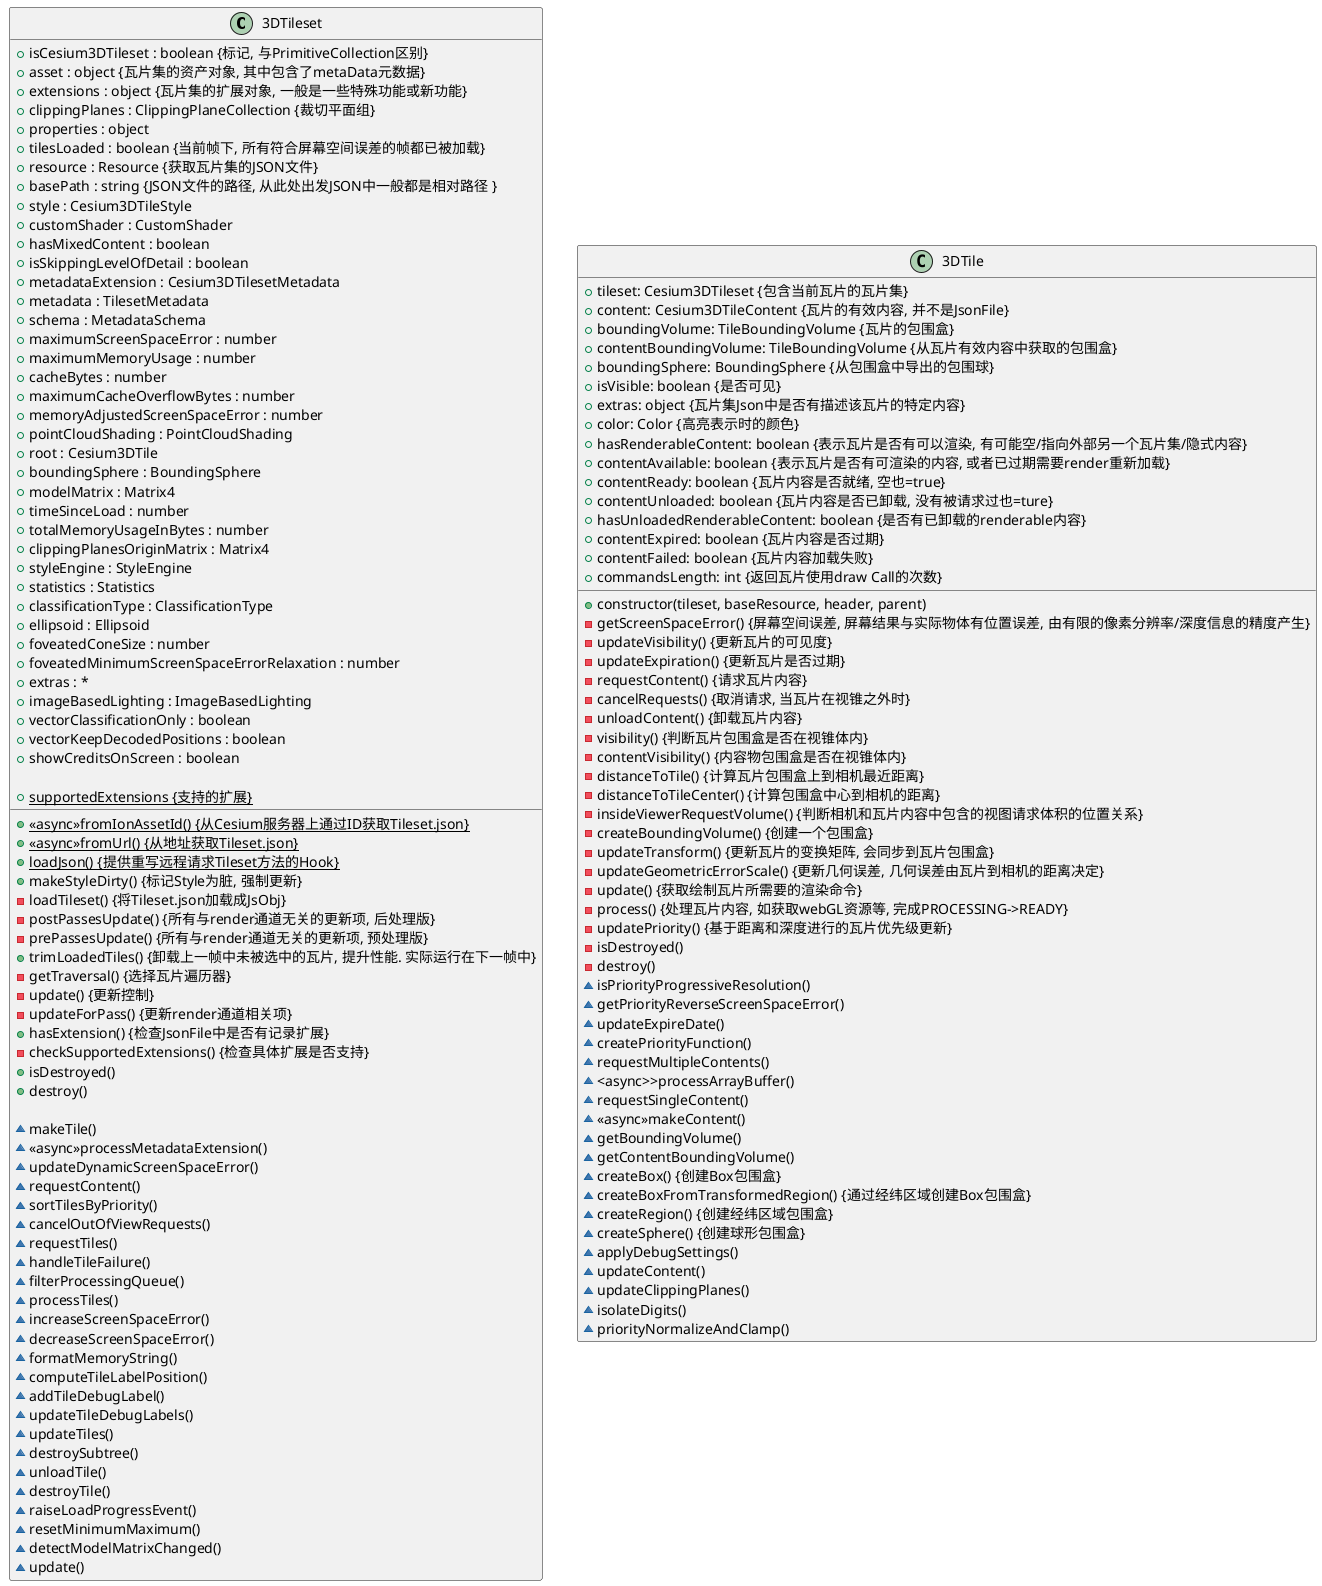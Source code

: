 @startuml 3DTile

class 3DTileset{
  +isCesium3DTileset : boolean {标记, 与PrimitiveCollection区别}
  +asset : object {瓦片集的资产对象, 其中包含了metaData元数据}
  +extensions : object {瓦片集的扩展对象, 一般是一些特殊功能或新功能}
  +clippingPlanes : ClippingPlaneCollection {裁切平面组}
  +properties : object
  +tilesLoaded : boolean {当前帧下, 所有符合屏幕空间误差的帧都已被加载}
  +resource : Resource {获取瓦片集的JSON文件}
  +basePath : string {JSON文件的路径, 从此处出发JSON中一般都是相对路径 }
  +style : Cesium3DTileStyle 
  +customShader : CustomShader 
  +hasMixedContent : boolean
  +isSkippingLevelOfDetail : boolean
  +metadataExtension : Cesium3DTilesetMetadata
  +metadata : TilesetMetadata
  +schema : MetadataSchema
  +maximumScreenSpaceError : number
  +maximumMemoryUsage : number
  +cacheBytes : number
  +maximumCacheOverflowBytes : number
  +memoryAdjustedScreenSpaceError : number
  +pointCloudShading : PointCloudShading
  +root : Cesium3DTile
  +boundingSphere : BoundingSphere
  +modelMatrix : Matrix4
  +timeSinceLoad : number
  +totalMemoryUsageInBytes : number
  +clippingPlanesOriginMatrix : Matrix4
  +styleEngine : StyleEngine
  +statistics : Statistics
  +classificationType : ClassificationType
  +ellipsoid : Ellipsoid
  +foveatedConeSize : number
  +foveatedMinimumScreenSpaceErrorRelaxation : number
  +extras : *
  +imageBasedLighting : ImageBasedLighting
  +vectorClassificationOnly : boolean
  +vectorKeepDecodedPositions : boolean
  +showCreditsOnScreen : boolean

  {static}+<<async>>fromIonAssetId() {从Cesium服务器上通过ID获取Tileset.json}
  {static}+<<async>>fromUrl() {从地址获取Tileset.json}
  {static}+loadJson() {提供重写远程请求Tileset方法的Hook}
  +makeStyleDirty() {标记Style为脏, 强制更新}
  -loadTileset() {将Tileset.json加载成JsObj}
  -postPassesUpdate() {所有与render通道无关的更新项, 后处理版}
  -prePassesUpdate() {所有与render通道无关的更新项, 预处理版}
  +trimLoadedTiles() {卸载上一帧中未被选中的瓦片, 提升性能. 实际运行在下一帧中}
  -getTraversal() {选择瓦片遍历器}
  -update() {更新控制}
  -updateForPass() {更新render通道相关项}
  +hasExtension() {检查JsonFile中是否有记录扩展}
  {static}+supportedExtensions {支持的扩展}
  -checkSupportedExtensions() {检查具体扩展是否支持}
  +isDestroyed()
  +destroy()

  ~makeTile()
  ~<<async>>processMetadataExtension()
  ~updateDynamicScreenSpaceError()
  ~requestContent()
  ~sortTilesByPriority()
  ~cancelOutOfViewRequests()
  ~requestTiles()
  ~handleTileFailure()
  ~filterProcessingQueue()
  ~processTiles()
  ~increaseScreenSpaceError()
  ~decreaseScreenSpaceError()
  ~formatMemoryString()
  ~computeTileLabelPosition()
  ~addTileDebugLabel()
  ~updateTileDebugLabels()
  ~updateTiles()
  ~destroySubtree()
  ~unloadTile()
  ~destroyTile()
  ~raiseLoadProgressEvent()
  ~resetMinimumMaximum()
  ~detectModelMatrixChanged()
  ~update()
}

class 3DTile{
  +constructor(tileset, baseResource, header, parent)
  +tileset: Cesium3DTileset {包含当前瓦片的瓦片集}
  +content: Cesium3DTileContent {瓦片的有效内容, 并不是JsonFile}
  +boundingVolume: TileBoundingVolume {瓦片的包围盒}
  +contentBoundingVolume: TileBoundingVolume {从瓦片有效内容中获取的包围盒}
  +boundingSphere: BoundingSphere {从包围盒中导出的包围球}
  +isVisible: boolean {是否可见}
  +extras: object {瓦片集Json中是否有描述该瓦片的特定内容}
  +color: Color {高亮表示时的颜色}
  +hasRenderableContent: boolean {表示瓦片是否有可以渲染, 有可能空/指向外部另一个瓦片集/隐式内容}
  +contentAvailable: boolean {表示瓦片是否有可渲染的内容, 或者已过期需要render重新加载}
  +contentReady: boolean {瓦片内容是否就绪, 空也=true}
  +contentUnloaded: boolean {瓦片内容是否已卸载, 没有被请求过也=ture}
  +hasUnloadedRenderableContent: boolean {是否有已卸载的renderable内容}
  +contentExpired: boolean {瓦片内容是否过期}
  +contentFailed: boolean {瓦片内容加载失败}
  +commandsLength: int {返回瓦片使用draw Call的次数}
  -getScreenSpaceError() {屏幕空间误差, 屏幕结果与实际物体有位置误差, 由有限的像素分辨率/深度信息的精度产生}
  -updateVisibility() {更新瓦片的可见度}
  -updateExpiration() {更新瓦片是否过期}
  -requestContent() {请求瓦片内容}
  -cancelRequests() {取消请求, 当瓦片在视锥之外时}
  -unloadContent() {卸载瓦片内容}
  -visibility() {判断瓦片包围盒是否在视锥体内}
  -contentVisibility() {内容物包围盒是否在视锥体内}
  -distanceToTile() {计算瓦片包围盒上到相机最近距离}
  -distanceToTileCenter() {计算包围盒中心到相机的距离}
  -insideViewerRequestVolume() {判断相机和瓦片内容中包含的视图请求体积的位置关系}
  -createBoundingVolume() {创建一个包围盒}
  -updateTransform() {更新瓦片的变换矩阵, 会同步到瓦片包围盒}
  -updateGeometricErrorScale() {更新几何误差, 几何误差由瓦片到相机的距离决定}
  -update() {获取绘制瓦片所需要的渲染命令}
  -process() {处理瓦片内容, 如获取webGL资源等, 完成PROCESSING->READY}
  -updatePriority() {基于距离和深度进行的瓦片优先级更新}
  -isDestroyed()
  -destroy()
  ~isPriorityProgressiveResolution()
  ~getPriorityReverseScreenSpaceError()
  ~updateExpireDate()
  ~createPriorityFunction()
  ~requestMultipleContents()
  ~<async>>processArrayBuffer()
  ~requestSingleContent()
  ~<<async>>makeContent()
  ~getBoundingVolume()
  ~getContentBoundingVolume()
  ~createBox() {创建Box包围盒}
  ~createBoxFromTransformedRegion() {通过经纬区域创建Box包围盒}
  ~createRegion() {创建经纬区域包围盒}
  ~createSphere() {创建球形包围盒}
  ~applyDebugSettings() 
  ~updateContent()
  ~updateClippingPlanes()
  ~isolateDigits()
  ~priorityNormalizeAndClamp()
}

@enduml